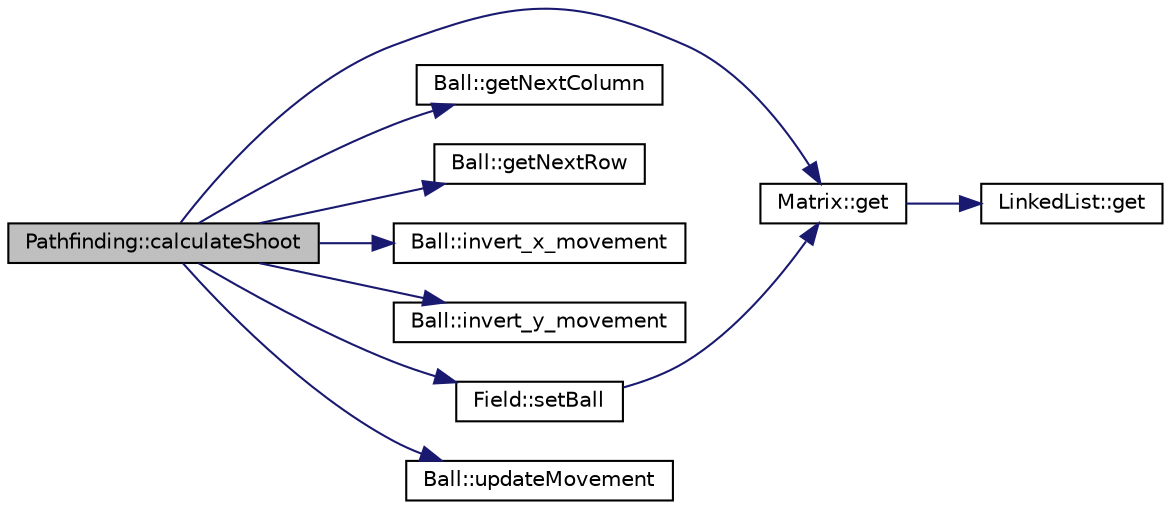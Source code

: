 digraph "Pathfinding::calculateShoot"
{
 // LATEX_PDF_SIZE
  edge [fontname="Helvetica",fontsize="10",labelfontname="Helvetica",labelfontsize="10"];
  node [fontname="Helvetica",fontsize="10",shape=record];
  rankdir="LR";
  Node1 [label="Pathfinding::calculateShoot",height=0.2,width=0.4,color="black", fillcolor="grey75", style="filled", fontcolor="black",tooltip="Method for calculating a shot, it counts the collisions and bound lines."];
  Node1 -> Node2 [color="midnightblue",fontsize="10",style="solid",fontname="Helvetica"];
  Node2 [label="Matrix::get",height=0.2,width=0.4,color="black", fillcolor="white", style="filled",URL="$class_matrix.html#a1e0aa6d20e6a754c70a06986aa8ab2c1",tooltip="This method returns an item in a given position in a matrix."];
  Node2 -> Node3 [color="midnightblue",fontsize="10",style="solid",fontname="Helvetica"];
  Node3 [label="LinkedList::get",height=0.2,width=0.4,color="black", fillcolor="white", style="filled",URL="$class_linked_list.html#a76d26f9fc7b344dc1d5bb81b853ae96e",tooltip=" "];
  Node1 -> Node4 [color="midnightblue",fontsize="10",style="solid",fontname="Helvetica"];
  Node4 [label="Ball::getNextColumn",height=0.2,width=0.4,color="black", fillcolor="white", style="filled",URL="$class_ball.html#a67a3663f3b09efe70d54668636b508ca",tooltip="Method for calculating the next column in the matrix."];
  Node1 -> Node5 [color="midnightblue",fontsize="10",style="solid",fontname="Helvetica"];
  Node5 [label="Ball::getNextRow",height=0.2,width=0.4,color="black", fillcolor="white", style="filled",URL="$class_ball.html#a1b7e1a4d446630d6f96650c687c3190d",tooltip="Method for calculating the next row in the matrix."];
  Node1 -> Node6 [color="midnightblue",fontsize="10",style="solid",fontname="Helvetica"];
  Node6 [label="Ball::invert_x_movement",height=0.2,width=0.4,color="black", fillcolor="white", style="filled",URL="$class_ball.html#a9ce7cf0c4a7940c84b0c7f998a78b339",tooltip="Method used for collisions, inverts the horizontal movement."];
  Node1 -> Node7 [color="midnightblue",fontsize="10",style="solid",fontname="Helvetica"];
  Node7 [label="Ball::invert_y_movement",height=0.2,width=0.4,color="black", fillcolor="white", style="filled",URL="$class_ball.html#ac3490fe418c73055445f573090b32e0a",tooltip="Method used for collisions, inverts the vertical movement."];
  Node1 -> Node8 [color="midnightblue",fontsize="10",style="solid",fontname="Helvetica"];
  Node8 [label="Field::setBall",height=0.2,width=0.4,color="black", fillcolor="white", style="filled",URL="$class_field.html#aada6b131eadc28920efd592998b3dc2a",tooltip="This method changes the state of a box to say if whether or not has the ball."];
  Node8 -> Node2 [color="midnightblue",fontsize="10",style="solid",fontname="Helvetica"];
  Node1 -> Node9 [color="midnightblue",fontsize="10",style="solid",fontname="Helvetica"];
  Node9 [label="Ball::updateMovement",height=0.2,width=0.4,color="black", fillcolor="white", style="filled",URL="$class_ball.html#a1245cfdf17f896247d6ad74c34d6c58a",tooltip="This method checks the ball x_movement and y_movement fields and updates the ball position in the pro..."];
}
